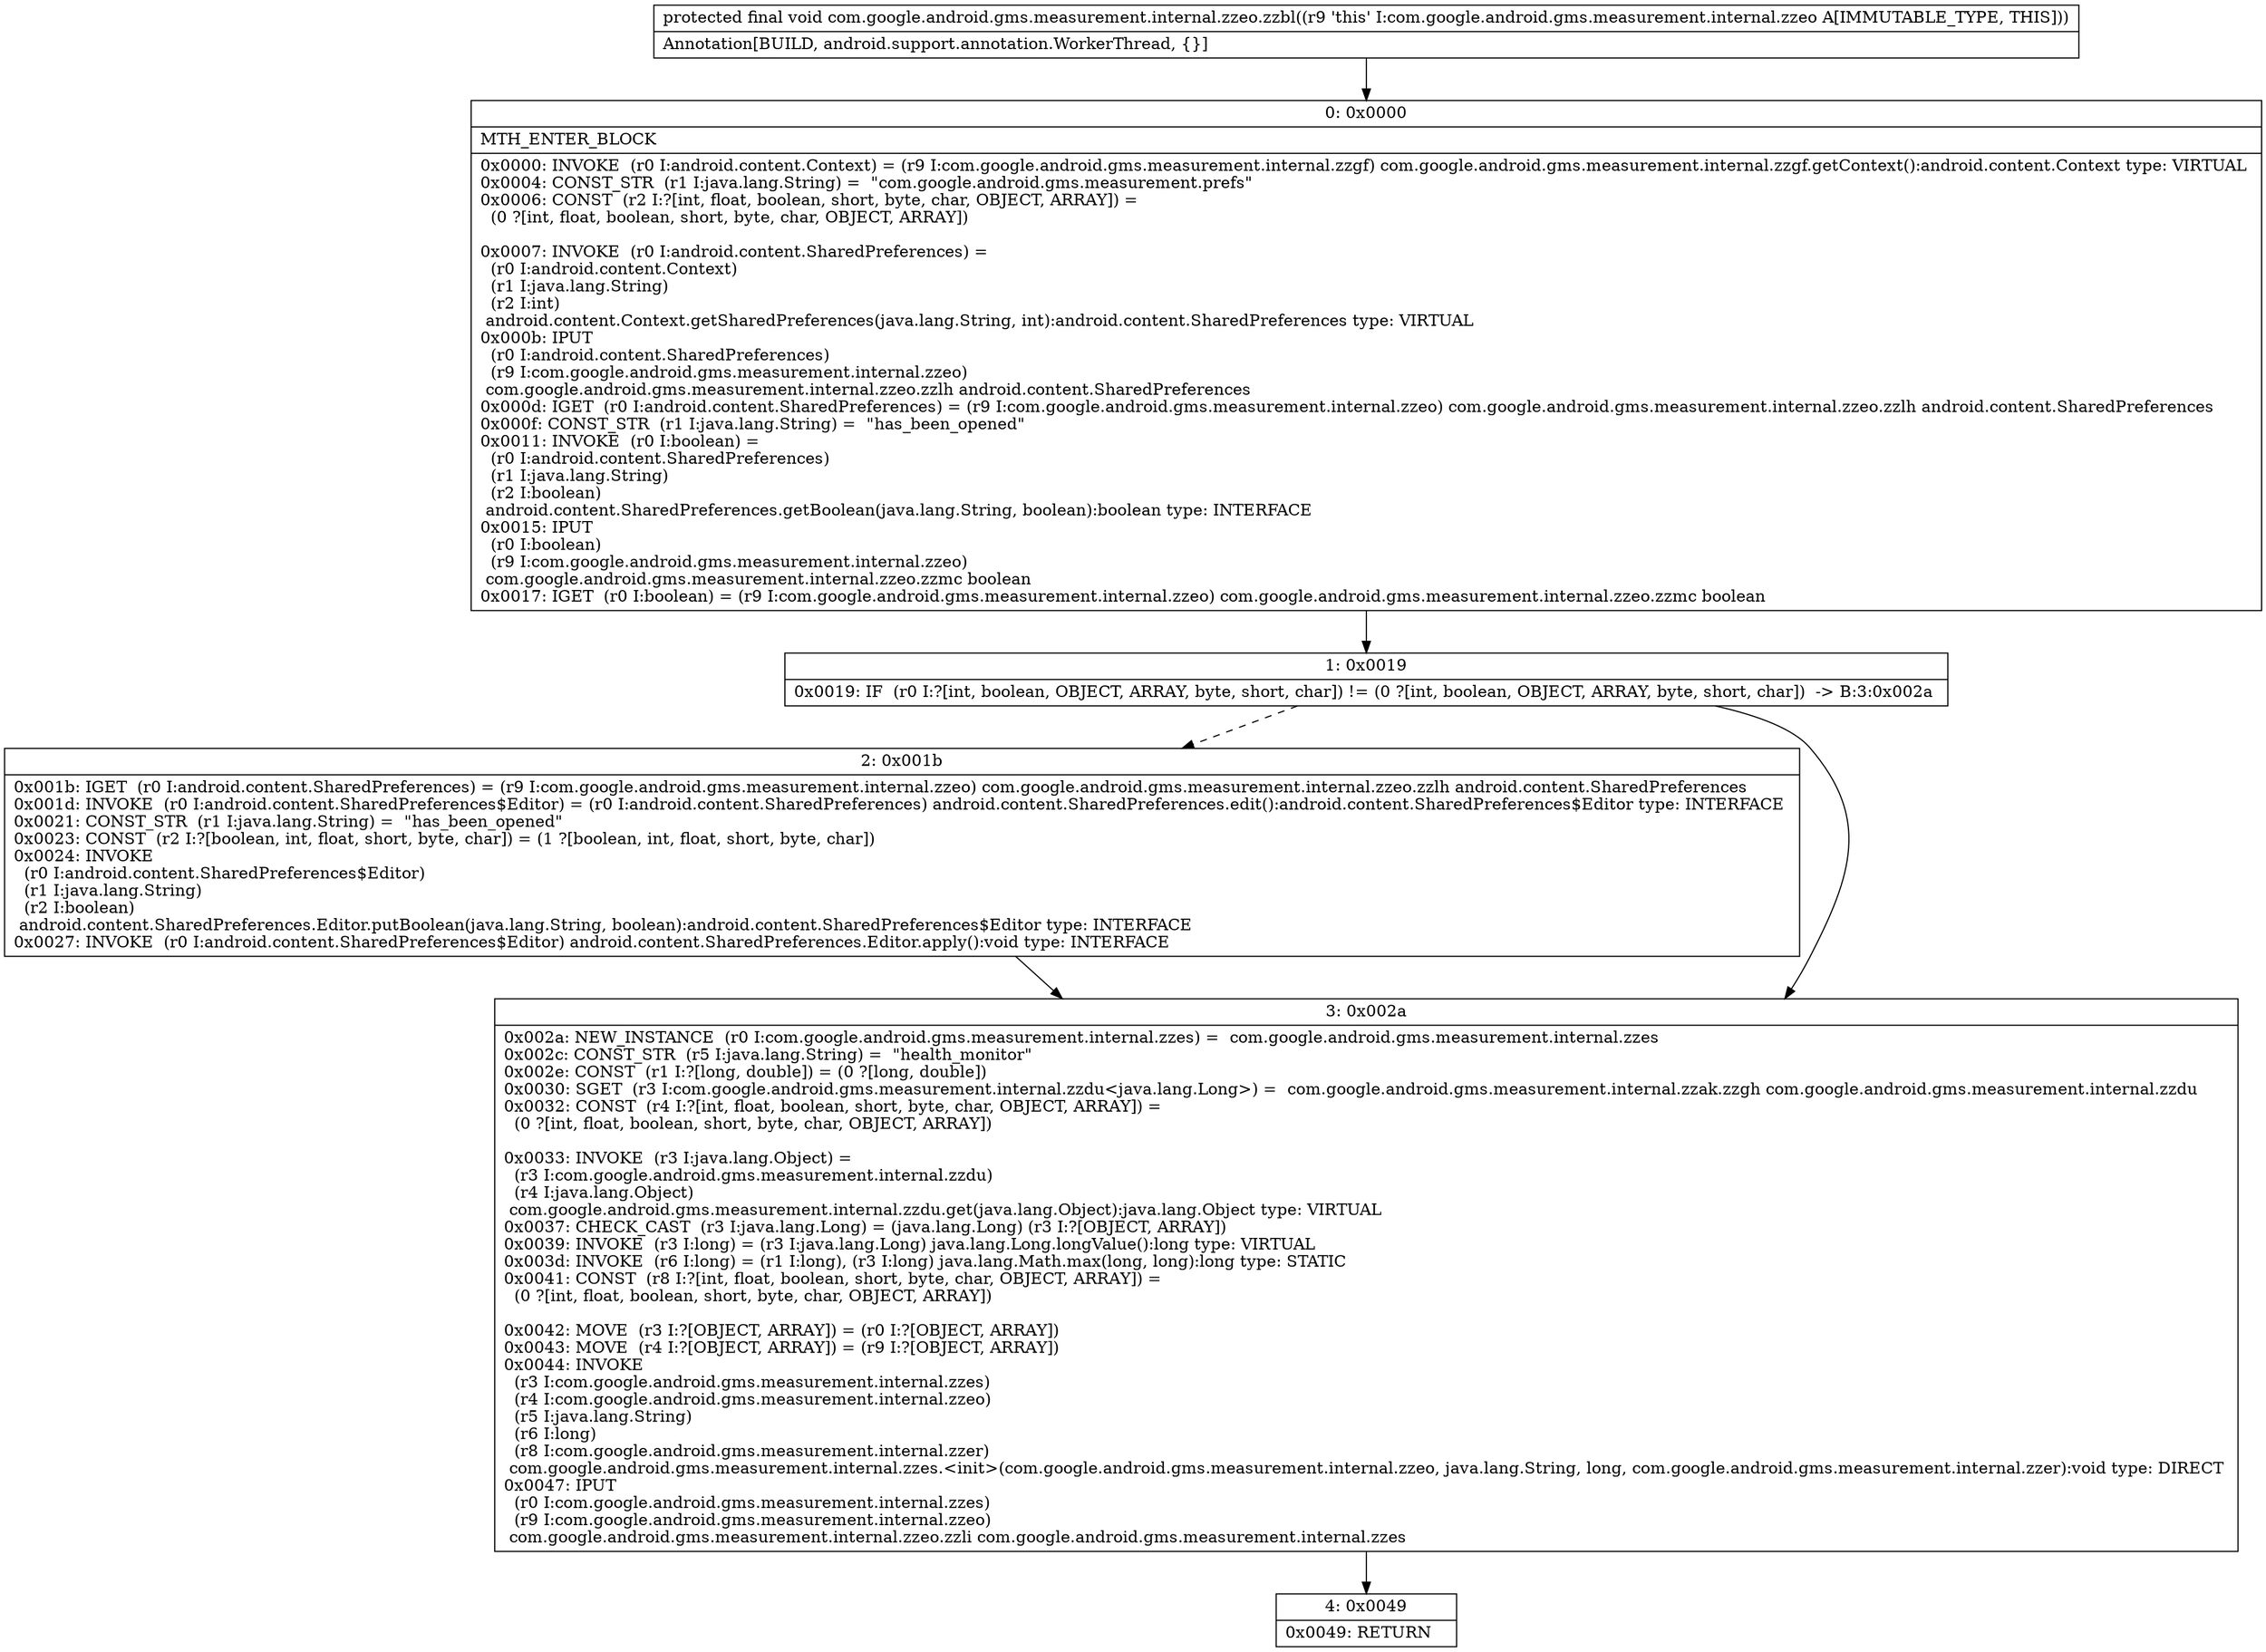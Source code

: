 digraph "CFG forcom.google.android.gms.measurement.internal.zzeo.zzbl()V" {
Node_0 [shape=record,label="{0\:\ 0x0000|MTH_ENTER_BLOCK\l|0x0000: INVOKE  (r0 I:android.content.Context) = (r9 I:com.google.android.gms.measurement.internal.zzgf) com.google.android.gms.measurement.internal.zzgf.getContext():android.content.Context type: VIRTUAL \l0x0004: CONST_STR  (r1 I:java.lang.String) =  \"com.google.android.gms.measurement.prefs\" \l0x0006: CONST  (r2 I:?[int, float, boolean, short, byte, char, OBJECT, ARRAY]) = \l  (0 ?[int, float, boolean, short, byte, char, OBJECT, ARRAY])\l \l0x0007: INVOKE  (r0 I:android.content.SharedPreferences) = \l  (r0 I:android.content.Context)\l  (r1 I:java.lang.String)\l  (r2 I:int)\l android.content.Context.getSharedPreferences(java.lang.String, int):android.content.SharedPreferences type: VIRTUAL \l0x000b: IPUT  \l  (r0 I:android.content.SharedPreferences)\l  (r9 I:com.google.android.gms.measurement.internal.zzeo)\l com.google.android.gms.measurement.internal.zzeo.zzlh android.content.SharedPreferences \l0x000d: IGET  (r0 I:android.content.SharedPreferences) = (r9 I:com.google.android.gms.measurement.internal.zzeo) com.google.android.gms.measurement.internal.zzeo.zzlh android.content.SharedPreferences \l0x000f: CONST_STR  (r1 I:java.lang.String) =  \"has_been_opened\" \l0x0011: INVOKE  (r0 I:boolean) = \l  (r0 I:android.content.SharedPreferences)\l  (r1 I:java.lang.String)\l  (r2 I:boolean)\l android.content.SharedPreferences.getBoolean(java.lang.String, boolean):boolean type: INTERFACE \l0x0015: IPUT  \l  (r0 I:boolean)\l  (r9 I:com.google.android.gms.measurement.internal.zzeo)\l com.google.android.gms.measurement.internal.zzeo.zzmc boolean \l0x0017: IGET  (r0 I:boolean) = (r9 I:com.google.android.gms.measurement.internal.zzeo) com.google.android.gms.measurement.internal.zzeo.zzmc boolean \l}"];
Node_1 [shape=record,label="{1\:\ 0x0019|0x0019: IF  (r0 I:?[int, boolean, OBJECT, ARRAY, byte, short, char]) != (0 ?[int, boolean, OBJECT, ARRAY, byte, short, char])  \-\> B:3:0x002a \l}"];
Node_2 [shape=record,label="{2\:\ 0x001b|0x001b: IGET  (r0 I:android.content.SharedPreferences) = (r9 I:com.google.android.gms.measurement.internal.zzeo) com.google.android.gms.measurement.internal.zzeo.zzlh android.content.SharedPreferences \l0x001d: INVOKE  (r0 I:android.content.SharedPreferences$Editor) = (r0 I:android.content.SharedPreferences) android.content.SharedPreferences.edit():android.content.SharedPreferences$Editor type: INTERFACE \l0x0021: CONST_STR  (r1 I:java.lang.String) =  \"has_been_opened\" \l0x0023: CONST  (r2 I:?[boolean, int, float, short, byte, char]) = (1 ?[boolean, int, float, short, byte, char]) \l0x0024: INVOKE  \l  (r0 I:android.content.SharedPreferences$Editor)\l  (r1 I:java.lang.String)\l  (r2 I:boolean)\l android.content.SharedPreferences.Editor.putBoolean(java.lang.String, boolean):android.content.SharedPreferences$Editor type: INTERFACE \l0x0027: INVOKE  (r0 I:android.content.SharedPreferences$Editor) android.content.SharedPreferences.Editor.apply():void type: INTERFACE \l}"];
Node_3 [shape=record,label="{3\:\ 0x002a|0x002a: NEW_INSTANCE  (r0 I:com.google.android.gms.measurement.internal.zzes) =  com.google.android.gms.measurement.internal.zzes \l0x002c: CONST_STR  (r5 I:java.lang.String) =  \"health_monitor\" \l0x002e: CONST  (r1 I:?[long, double]) = (0 ?[long, double]) \l0x0030: SGET  (r3 I:com.google.android.gms.measurement.internal.zzdu\<java.lang.Long\>) =  com.google.android.gms.measurement.internal.zzak.zzgh com.google.android.gms.measurement.internal.zzdu \l0x0032: CONST  (r4 I:?[int, float, boolean, short, byte, char, OBJECT, ARRAY]) = \l  (0 ?[int, float, boolean, short, byte, char, OBJECT, ARRAY])\l \l0x0033: INVOKE  (r3 I:java.lang.Object) = \l  (r3 I:com.google.android.gms.measurement.internal.zzdu)\l  (r4 I:java.lang.Object)\l com.google.android.gms.measurement.internal.zzdu.get(java.lang.Object):java.lang.Object type: VIRTUAL \l0x0037: CHECK_CAST  (r3 I:java.lang.Long) = (java.lang.Long) (r3 I:?[OBJECT, ARRAY]) \l0x0039: INVOKE  (r3 I:long) = (r3 I:java.lang.Long) java.lang.Long.longValue():long type: VIRTUAL \l0x003d: INVOKE  (r6 I:long) = (r1 I:long), (r3 I:long) java.lang.Math.max(long, long):long type: STATIC \l0x0041: CONST  (r8 I:?[int, float, boolean, short, byte, char, OBJECT, ARRAY]) = \l  (0 ?[int, float, boolean, short, byte, char, OBJECT, ARRAY])\l \l0x0042: MOVE  (r3 I:?[OBJECT, ARRAY]) = (r0 I:?[OBJECT, ARRAY]) \l0x0043: MOVE  (r4 I:?[OBJECT, ARRAY]) = (r9 I:?[OBJECT, ARRAY]) \l0x0044: INVOKE  \l  (r3 I:com.google.android.gms.measurement.internal.zzes)\l  (r4 I:com.google.android.gms.measurement.internal.zzeo)\l  (r5 I:java.lang.String)\l  (r6 I:long)\l  (r8 I:com.google.android.gms.measurement.internal.zzer)\l com.google.android.gms.measurement.internal.zzes.\<init\>(com.google.android.gms.measurement.internal.zzeo, java.lang.String, long, com.google.android.gms.measurement.internal.zzer):void type: DIRECT \l0x0047: IPUT  \l  (r0 I:com.google.android.gms.measurement.internal.zzes)\l  (r9 I:com.google.android.gms.measurement.internal.zzeo)\l com.google.android.gms.measurement.internal.zzeo.zzli com.google.android.gms.measurement.internal.zzes \l}"];
Node_4 [shape=record,label="{4\:\ 0x0049|0x0049: RETURN   \l}"];
MethodNode[shape=record,label="{protected final void com.google.android.gms.measurement.internal.zzeo.zzbl((r9 'this' I:com.google.android.gms.measurement.internal.zzeo A[IMMUTABLE_TYPE, THIS]))  | Annotation[BUILD, android.support.annotation.WorkerThread, \{\}]\l}"];
MethodNode -> Node_0;
Node_0 -> Node_1;
Node_1 -> Node_2[style=dashed];
Node_1 -> Node_3;
Node_2 -> Node_3;
Node_3 -> Node_4;
}

